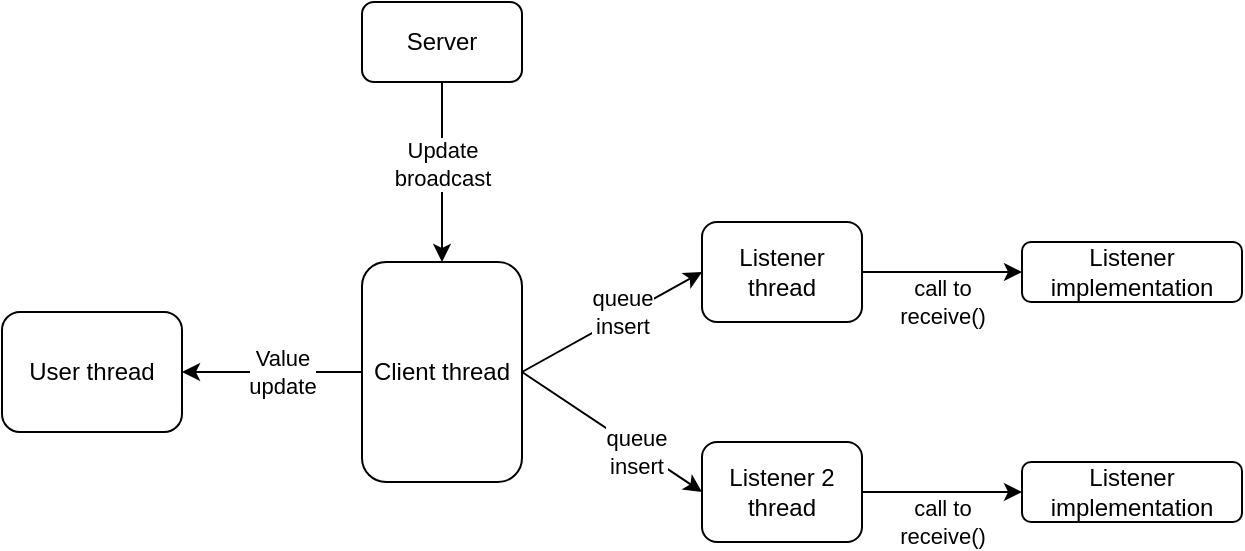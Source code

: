 <mxfile scale="2" border="0">
    <diagram id="zUPv-RnjQUi03t9f__9k" name="Page-1">
        <mxGraphModel dx="718" dy="403" grid="1" gridSize="10" guides="1" tooltips="1" connect="1" arrows="1" fold="1" page="1" pageScale="1" pageWidth="850" pageHeight="1100" background="#ffffff" math="0" shadow="0">
            <root>
                <mxCell id="0"/>
                <mxCell id="1" parent="0"/>
                <mxCell id="3" value="User thread" style="rounded=1;whiteSpace=wrap;html=1;" vertex="1" parent="1">
                    <mxGeometry x="190" y="165" width="90" height="60" as="geometry"/>
                </mxCell>
                <mxCell id="9" style="edgeStyle=none;html=1;exitX=1;exitY=0.5;exitDx=0;exitDy=0;entryX=0;entryY=0.5;entryDx=0;entryDy=0;" edge="1" parent="1" source="4" target="5">
                    <mxGeometry relative="1" as="geometry"/>
                </mxCell>
                <mxCell id="10" value="queue &lt;br&gt;insert" style="edgeLabel;html=1;align=center;verticalAlign=middle;resizable=0;points=[];" vertex="1" connectable="0" parent="9">
                    <mxGeometry x="0.284" y="-2" relative="1" as="geometry">
                        <mxPoint x="-9" as="offset"/>
                    </mxGeometry>
                </mxCell>
                <mxCell id="4" value="Client thread" style="rounded=1;whiteSpace=wrap;html=1;" vertex="1" parent="1">
                    <mxGeometry x="370" y="140" width="80" height="110" as="geometry"/>
                </mxCell>
                <mxCell id="19" style="edgeStyle=none;html=1;exitX=1;exitY=0.5;exitDx=0;exitDy=0;entryX=0;entryY=0.5;entryDx=0;entryDy=0;" edge="1" parent="1" source="5" target="18">
                    <mxGeometry relative="1" as="geometry"/>
                </mxCell>
                <mxCell id="20" value="call to &lt;br&gt;receive()" style="edgeLabel;html=1;align=center;verticalAlign=middle;resizable=0;points=[];" vertex="1" connectable="0" parent="19">
                    <mxGeometry x="0.446" y="-2" relative="1" as="geometry">
                        <mxPoint x="-18" y="13" as="offset"/>
                    </mxGeometry>
                </mxCell>
                <mxCell id="5" value="Listener thread" style="rounded=1;whiteSpace=wrap;html=1;" vertex="1" parent="1">
                    <mxGeometry x="540" y="120" width="80" height="50" as="geometry"/>
                </mxCell>
                <mxCell id="6" value="Listener 2&lt;br&gt;thread" style="rounded=1;whiteSpace=wrap;html=1;" vertex="1" parent="1">
                    <mxGeometry x="540" y="230" width="80" height="50" as="geometry"/>
                </mxCell>
                <mxCell id="7" value="" style="endArrow=classic;html=1;entryX=1;entryY=0.5;entryDx=0;entryDy=0;exitX=0;exitY=0.5;exitDx=0;exitDy=0;" edge="1" parent="1" source="4" target="3">
                    <mxGeometry width="50" height="50" relative="1" as="geometry">
                        <mxPoint x="400" y="310" as="sourcePoint"/>
                        <mxPoint x="450" y="260" as="targetPoint"/>
                    </mxGeometry>
                </mxCell>
                <mxCell id="8" value="Value &lt;br&gt;update" style="edgeLabel;html=1;align=center;verticalAlign=middle;resizable=0;points=[];" vertex="1" connectable="0" parent="7">
                    <mxGeometry x="-0.311" y="4" relative="1" as="geometry">
                        <mxPoint x="-9" y="-4" as="offset"/>
                    </mxGeometry>
                </mxCell>
                <mxCell id="12" style="edgeStyle=none;html=1;exitX=1;exitY=0.5;exitDx=0;exitDy=0;entryX=0;entryY=0.5;entryDx=0;entryDy=0;" edge="1" parent="1" source="4" target="6">
                    <mxGeometry relative="1" as="geometry">
                        <mxPoint x="460" y="205" as="sourcePoint"/>
                        <mxPoint x="550" y="155" as="targetPoint"/>
                    </mxGeometry>
                </mxCell>
                <mxCell id="13" value="queue &lt;br&gt;insert" style="edgeLabel;html=1;align=center;verticalAlign=middle;resizable=0;points=[];" vertex="1" connectable="0" parent="12">
                    <mxGeometry x="0.284" y="-2" relative="1" as="geometry">
                        <mxPoint as="offset"/>
                    </mxGeometry>
                </mxCell>
                <mxCell id="15" style="edgeStyle=none;html=1;exitX=0.5;exitY=1;exitDx=0;exitDy=0;" edge="1" parent="1" source="14" target="4">
                    <mxGeometry relative="1" as="geometry"/>
                </mxCell>
                <mxCell id="16" value="Update &lt;br&gt;broadcast" style="edgeLabel;html=1;align=center;verticalAlign=middle;resizable=0;points=[];" vertex="1" connectable="0" parent="15">
                    <mxGeometry x="-0.523" relative="1" as="geometry">
                        <mxPoint y="19" as="offset"/>
                    </mxGeometry>
                </mxCell>
                <mxCell id="14" value="Server" style="rounded=1;whiteSpace=wrap;html=1;" vertex="1" parent="1">
                    <mxGeometry x="370" y="10" width="80" height="40" as="geometry"/>
                </mxCell>
                <mxCell id="18" value="Listener implementation" style="rounded=1;whiteSpace=wrap;html=1;" vertex="1" parent="1">
                    <mxGeometry x="700" y="130" width="110" height="30" as="geometry"/>
                </mxCell>
                <mxCell id="23" value="Listener implementation" style="rounded=1;whiteSpace=wrap;html=1;" vertex="1" parent="1">
                    <mxGeometry x="700" y="240" width="110" height="30" as="geometry"/>
                </mxCell>
                <mxCell id="26" style="edgeStyle=none;html=1;entryX=0;entryY=0.5;entryDx=0;entryDy=0;exitX=1;exitY=0.5;exitDx=0;exitDy=0;" edge="1" parent="1" source="6" target="23">
                    <mxGeometry relative="1" as="geometry">
                        <mxPoint x="630" y="250" as="sourcePoint"/>
                        <mxPoint x="700" y="254.66" as="targetPoint"/>
                    </mxGeometry>
                </mxCell>
                <mxCell id="27" value="call to &lt;br&gt;receive()" style="edgeLabel;html=1;align=center;verticalAlign=middle;resizable=0;points=[];" vertex="1" connectable="0" parent="26">
                    <mxGeometry x="0.446" y="-2" relative="1" as="geometry">
                        <mxPoint x="-18" y="13" as="offset"/>
                    </mxGeometry>
                </mxCell>
            </root>
        </mxGraphModel>
    </diagram>
</mxfile>
